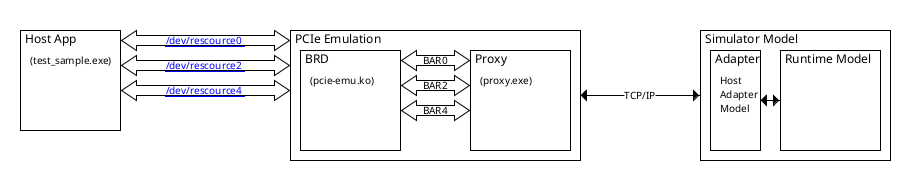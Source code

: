 @startuml myimage.svg
@startwire{myimage.svg}
' skinparam DefaultFontSize 20
' skinparam ArrowFontSize 20

* Host_App
    print("\n(test_sample.exe)")
--
move(150, 0)
* PCIe_Emulation
    * BRD
        print("\n(pcie-emu.ko)")
    --
    move(50, 0)
    * Proxy
        print("\n(proxy.exe)")
--
move(100, 0)
* Simulator_Model
    * Adapter [50x100]
        print("\nHost\nAdapter\nModel")
    --
    * Runtime_Model

Host_App <=> PCIe_Emulation : [[ pcie_mapping.html#lblResource0 /dev/rescource0 ]]
Host_App <=> PCIe_Emulation : [[ pcie_mapping.html#lblResource2 /dev/rescource2 ]]
Host_App <=> PCIe_Emulation : [[ pcie_mapping.html#lblResource4 /dev/rescource4 ]]
PCIe_Emulation.BRD <=> PCIe_Emulation.Proxy : BAR0
PCIe_Emulation.BRD <=> PCIe_Emulation.Proxy : BAR2
PCIe_Emulation.BRD <=> PCIe_Emulation.Proxy : BAR4

PCIe_Emulation(100%,50%) <-> Simulator_Model : TCP/IP
Simulator_Model.Adapter(100%,50%) <-> Simulator_Model.Runtime_Model
@endwire
@enduml
